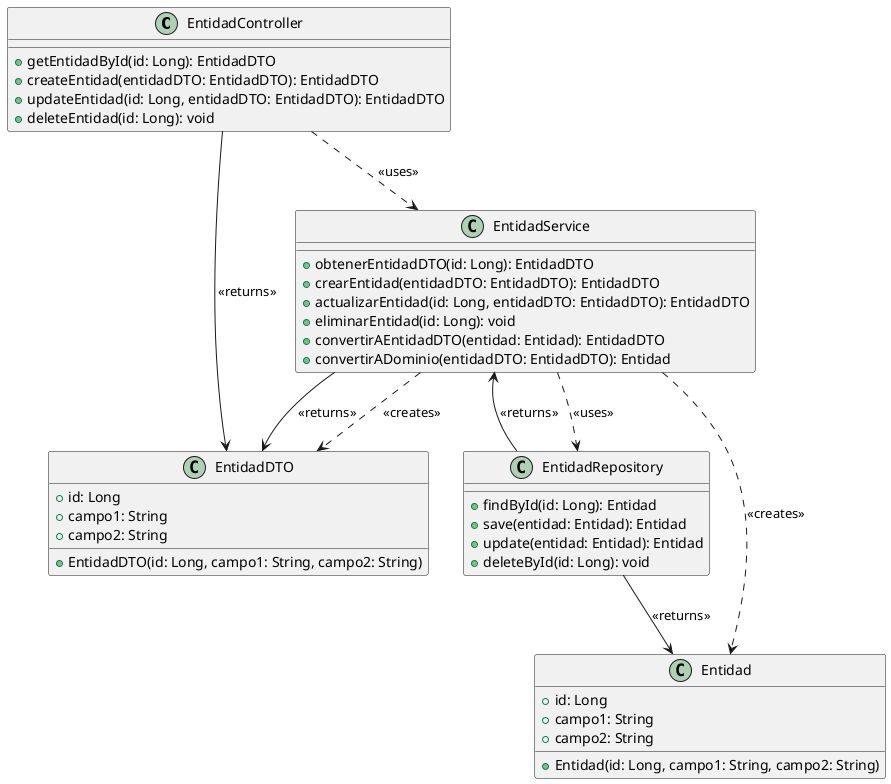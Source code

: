 @startuml test

class EntidadController {
  +getEntidadById(id: Long): EntidadDTO
  +createEntidad(entidadDTO: EntidadDTO): EntidadDTO
  +updateEntidad(id: Long, entidadDTO: EntidadDTO): EntidadDTO
  +deleteEntidad(id: Long): void
}

class EntidadService {
  +obtenerEntidadDTO(id: Long): EntidadDTO
  +crearEntidad(entidadDTO: EntidadDTO): EntidadDTO
  +actualizarEntidad(id: Long, entidadDTO: EntidadDTO): EntidadDTO
  +eliminarEntidad(id: Long): void
  +convertirAEntidadDTO(entidad: Entidad): EntidadDTO
  +convertirADominio(entidadDTO: EntidadDTO): Entidad
}

class EntidadRepository {
  +findById(id: Long): Entidad
  +save(entidad: Entidad): Entidad
  +update(entidad: Entidad): Entidad
  +deleteById(id: Long): void
}

class EntidadDTO {
  +id: Long
  +campo1: String
  +campo2: String
  +EntidadDTO(id: Long, campo1: String, campo2: String)
}

class Entidad {
  +id: Long
  +campo1: String
  +campo2: String
  +Entidad(id: Long, campo1: String, campo2: String)
}

EntidadController ..> EntidadService : <<uses>>
EntidadService ..> EntidadRepository : <<uses>>
EntidadService ..> EntidadDTO : <<creates>>
EntidadService ..> Entidad : <<creates>>
EntidadRepository --> EntidadService : <<returns>>
EntidadService --> EntidadDTO : <<returns>>
EntidadController --> EntidadDTO : <<returns>>
EntidadRepository --> Entidad : <<returns>>

@enduml
